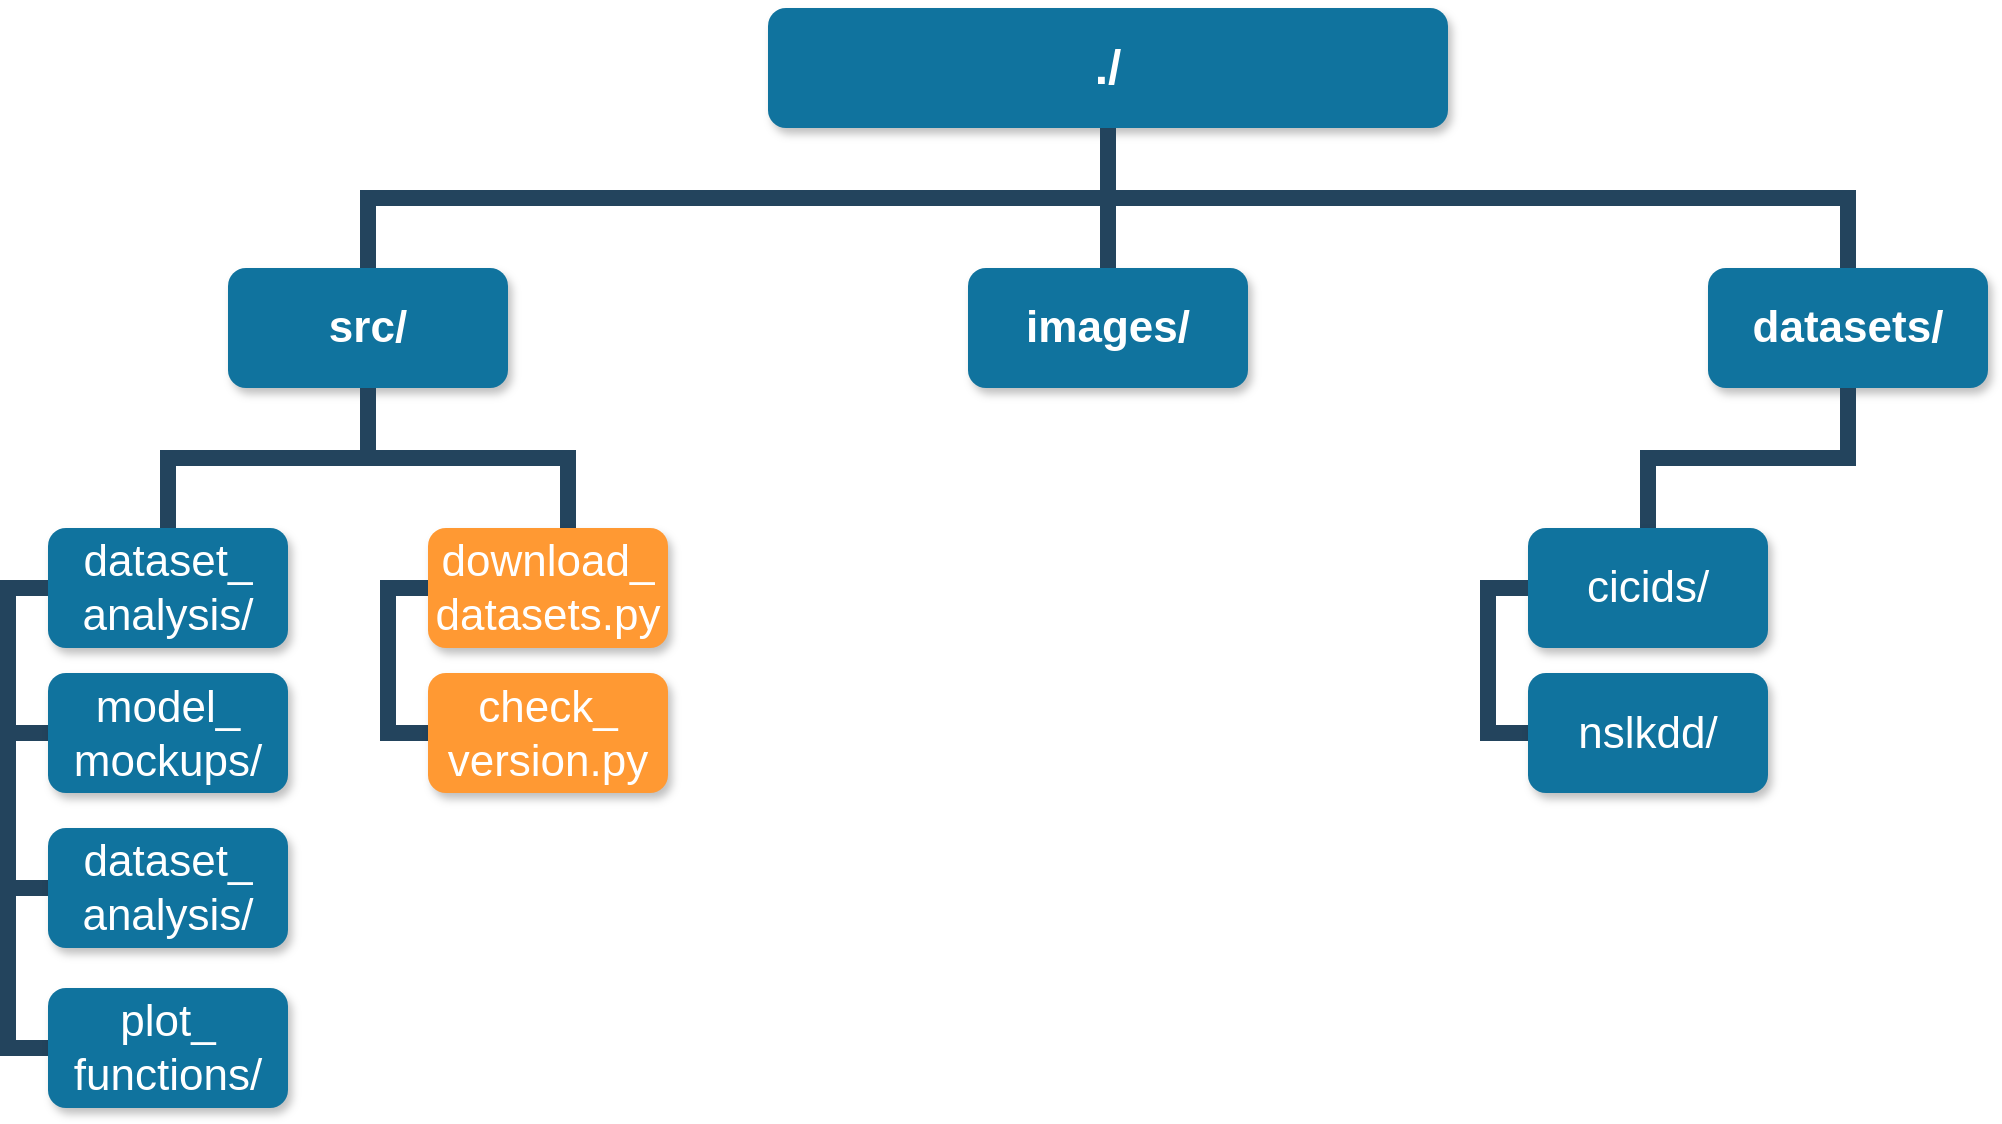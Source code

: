 <mxfile version="12.6.5" type="device"><diagram name="Page-1" id="64c3da0e-402f-94eb-ee01-a36477274f13"><mxGraphModel dx="1239" dy="771" grid="1" gridSize="10" guides="1" tooltips="1" connect="1" arrows="1" fold="1" page="1" pageScale="1" pageWidth="1169" pageHeight="826" background="#ffffff" math="0" shadow="0"><root><mxCell id="0"/><mxCell id="1" parent="0"/><mxCell id="m8iP9Wu81_z7oR5VRFYB-250" value="" style="group" vertex="1" connectable="0" parent="1"><mxGeometry x="10" y="10" width="990" height="550.0" as="geometry"/></mxCell><mxCell id="2" value="./" style="whiteSpace=wrap;rounded=1;shadow=1;fillColor=#10739E;strokeColor=none;fontColor=#FFFFFF;fontStyle=1;fontSize=24" parent="m8iP9Wu81_z7oR5VRFYB-250" vertex="1"><mxGeometry x="380" width="340" height="60" as="geometry"/></mxCell><mxCell id="4" value="src/" style="whiteSpace=wrap;rounded=1;fillColor=#10739E;strokeColor=none;shadow=1;fontColor=#FFFFFF;fontStyle=1;fontSize=22;" parent="m8iP9Wu81_z7oR5VRFYB-250" vertex="1"><mxGeometry x="110" y="130.0" width="140" height="60" as="geometry"/></mxCell><mxCell id="6" value="images/" style="whiteSpace=wrap;rounded=1;fillColor=#10739E;strokeColor=none;shadow=1;fontColor=#FFFFFF;fontStyle=1;fontSize=22;" parent="m8iP9Wu81_z7oR5VRFYB-250" vertex="1"><mxGeometry x="480" y="130.0" width="140" height="60" as="geometry"/></mxCell><mxCell id="7" value="datasets/" style="whiteSpace=wrap;rounded=1;fillColor=#10739E;strokeColor=none;shadow=1;fontColor=#FFFFFF;fontStyle=1;fontSize=22;" parent="m8iP9Wu81_z7oR5VRFYB-250" vertex="1"><mxGeometry x="850" y="130.0" width="140" height="60" as="geometry"/></mxCell><mxCell id="43" value="dataset_&#10;analysis/" style="whiteSpace=wrap;rounded=1;fillColor=#10739E;strokeColor=none;shadow=1;fontColor=#FFFFFF;fontSize=22;" parent="m8iP9Wu81_z7oR5VRFYB-250" vertex="1"><mxGeometry x="20.0" y="260.0" width="120" height="60" as="geometry"/></mxCell><mxCell id="116" value="" style="edgeStyle=elbowEdgeStyle;elbow=vertical;rounded=0;fontColor=#000000;endArrow=none;endFill=0;strokeWidth=8;strokeColor=#23445D;" parent="m8iP9Wu81_z7oR5VRFYB-250" source="4" target="43" edge="1"><mxGeometry width="100" height="100" relative="1" as="geometry"><mxPoint x="-180" y="200.0" as="sourcePoint"/><mxPoint x="-280" y="270" as="targetPoint"/></mxGeometry></mxCell><mxCell id="117" value="" style="edgeStyle=elbowEdgeStyle;elbow=vertical;rounded=0;fontColor=#000000;endArrow=none;endFill=0;strokeWidth=8;strokeColor=#23445D;" parent="m8iP9Wu81_z7oR5VRFYB-250" source="4" edge="1"><mxGeometry width="100" height="100" relative="1" as="geometry"><mxPoint x="-180" y="200.0" as="sourcePoint"/><mxPoint x="280.0" y="260.0" as="targetPoint"/></mxGeometry></mxCell><mxCell id="118" value="" style="edgeStyle=elbowEdgeStyle;elbow=horizontal;rounded=0;fontColor=#000000;endArrow=none;endFill=0;strokeWidth=8;strokeColor=#23445D;entryX=0;entryY=0.5;entryDx=0;entryDy=0;" parent="m8iP9Wu81_z7oR5VRFYB-250" source="43" target="m8iP9Wu81_z7oR5VRFYB-237" edge="1"><mxGeometry width="100" height="100" relative="1" as="geometry"><mxPoint y="290.0" as="sourcePoint"/><mxPoint x="20" y="390" as="targetPoint"/><Array as="points"><mxPoint y="330"/><mxPoint y="340"/></Array></mxGeometry></mxCell><mxCell id="119" value="" style="edgeStyle=elbowEdgeStyle;elbow=horizontal;rounded=0;fontColor=#000000;endArrow=none;endFill=0;strokeWidth=8;strokeColor=#23445D;entryX=0;entryY=0.5;entryDx=0;entryDy=0;" parent="m8iP9Wu81_z7oR5VRFYB-250" source="43" target="m8iP9Wu81_z7oR5VRFYB-238" edge="1"><mxGeometry width="100" height="100" relative="1" as="geometry"><mxPoint x="10" y="290" as="sourcePoint"/><mxPoint x="20" y="470" as="targetPoint"/><Array as="points"><mxPoint y="380"/></Array></mxGeometry></mxCell><mxCell id="122" value="" style="edgeStyle=elbowEdgeStyle;elbow=horizontal;rounded=0;fontColor=#000000;endArrow=none;endFill=0;strokeWidth=8;strokeColor=#23445D;entryX=0;entryY=0.5;entryDx=0;entryDy=0;" parent="m8iP9Wu81_z7oR5VRFYB-250" source="43" target="m8iP9Wu81_z7oR5VRFYB-239" edge="1"><mxGeometry width="100" height="100" relative="1" as="geometry"><mxPoint x="10" y="290" as="sourcePoint"/><mxPoint x="20" y="550" as="targetPoint"/><Array as="points"><mxPoint y="430"/></Array></mxGeometry></mxCell><mxCell id="223" value="" style="edgeStyle=elbowEdgeStyle;elbow=vertical;rounded=0;fontColor=#000000;endArrow=none;endFill=0;strokeWidth=8;strokeColor=#23445D;" parent="m8iP9Wu81_z7oR5VRFYB-250" source="7" edge="1"><mxGeometry width="100" height="100" relative="1" as="geometry"><mxPoint x="920" y="260" as="sourcePoint"/><mxPoint x="820" y="260.0" as="targetPoint"/></mxGeometry></mxCell><mxCell id="230" value="" style="edgeStyle=elbowEdgeStyle;elbow=vertical;rounded=0;fontColor=#000000;endArrow=none;endFill=0;strokeWidth=8;strokeColor=#23445D;" parent="m8iP9Wu81_z7oR5VRFYB-250" source="2" target="4" edge="1"><mxGeometry width="100" height="100" relative="1" as="geometry"><mxPoint x="-70" y="100" as="sourcePoint"/><mxPoint x="30" as="targetPoint"/></mxGeometry></mxCell><mxCell id="231" value="" style="edgeStyle=elbowEdgeStyle;elbow=vertical;rounded=0;fontColor=#000000;endArrow=none;endFill=0;strokeWidth=8;strokeColor=#23445D;" parent="m8iP9Wu81_z7oR5VRFYB-250" source="2" target="6" edge="1"><mxGeometry width="100" height="100" relative="1" as="geometry"><mxPoint x="-60" y="110" as="sourcePoint"/><mxPoint x="40" y="10" as="targetPoint"/></mxGeometry></mxCell><mxCell id="232" value="" style="edgeStyle=elbowEdgeStyle;elbow=vertical;rounded=0;fontColor=#000000;endArrow=none;endFill=0;strokeWidth=8;strokeColor=#23445D;" parent="m8iP9Wu81_z7oR5VRFYB-250" source="2" target="7" edge="1"><mxGeometry width="100" height="100" relative="1" as="geometry"><mxPoint x="-50" y="120" as="sourcePoint"/><mxPoint x="50" y="20" as="targetPoint"/></mxGeometry></mxCell><mxCell id="m8iP9Wu81_z7oR5VRFYB-237" value="model_&#10;mockups/" style="whiteSpace=wrap;rounded=1;fillColor=#10739E;strokeColor=none;shadow=1;fontColor=#FFFFFF;fontSize=22;" vertex="1" parent="m8iP9Wu81_z7oR5VRFYB-250"><mxGeometry x="20.0" y="332.5" width="120" height="60" as="geometry"/></mxCell><mxCell id="m8iP9Wu81_z7oR5VRFYB-238" value="dataset_&#10;analysis/" style="whiteSpace=wrap;rounded=1;fillColor=#10739E;strokeColor=none;shadow=1;fontColor=#FFFFFF;fontSize=22;" vertex="1" parent="m8iP9Wu81_z7oR5VRFYB-250"><mxGeometry x="20.0" y="410.0" width="120" height="60" as="geometry"/></mxCell><mxCell id="m8iP9Wu81_z7oR5VRFYB-239" value="plot_&#10;functions/" style="whiteSpace=wrap;rounded=1;fillColor=#10739E;strokeColor=none;shadow=1;fontColor=#FFFFFF;fontSize=22;" vertex="1" parent="m8iP9Wu81_z7oR5VRFYB-250"><mxGeometry x="20.0" y="490.0" width="120" height="60" as="geometry"/></mxCell><mxCell id="m8iP9Wu81_z7oR5VRFYB-240" value="download_&#10;datasets.py" style="whiteSpace=wrap;rounded=1;fillColor=#FF9933;strokeColor=none;shadow=1;fontColor=#FFFFFF;fontSize=22;" vertex="1" parent="m8iP9Wu81_z7oR5VRFYB-250"><mxGeometry x="210.0" y="260.0" width="120" height="60" as="geometry"/></mxCell><mxCell id="m8iP9Wu81_z7oR5VRFYB-241" value="" style="edgeStyle=elbowEdgeStyle;elbow=horizontal;rounded=0;fontColor=#000000;endArrow=none;endFill=0;strokeWidth=8;strokeColor=#23445D;entryX=0;entryY=0.5;entryDx=0;entryDy=0;" edge="1" parent="m8iP9Wu81_z7oR5VRFYB-250" source="m8iP9Wu81_z7oR5VRFYB-240" target="m8iP9Wu81_z7oR5VRFYB-244"><mxGeometry width="100" height="100" relative="1" as="geometry"><mxPoint x="190" y="290.0" as="sourcePoint"/><mxPoint x="210" y="390" as="targetPoint"/><Array as="points"><mxPoint x="190" y="330"/><mxPoint x="190" y="340"/></Array></mxGeometry></mxCell><mxCell id="m8iP9Wu81_z7oR5VRFYB-244" value="check_&#10;version.py" style="whiteSpace=wrap;rounded=1;fillColor=#FF9933;strokeColor=none;shadow=1;fontColor=#FFFFFF;fontSize=22;" vertex="1" parent="m8iP9Wu81_z7oR5VRFYB-250"><mxGeometry x="210.0" y="332.5" width="120" height="60" as="geometry"/></mxCell><mxCell id="m8iP9Wu81_z7oR5VRFYB-247" value="cicids/" style="whiteSpace=wrap;rounded=1;fillColor=#10739E;strokeColor=none;shadow=1;fontColor=#FFFFFF;fontSize=22;" vertex="1" parent="m8iP9Wu81_z7oR5VRFYB-250"><mxGeometry x="760.0" y="260.0" width="120" height="60" as="geometry"/></mxCell><mxCell id="m8iP9Wu81_z7oR5VRFYB-248" value="" style="edgeStyle=elbowEdgeStyle;elbow=horizontal;rounded=0;fontColor=#000000;endArrow=none;endFill=0;strokeWidth=8;strokeColor=#23445D;entryX=0;entryY=0.5;entryDx=0;entryDy=0;" edge="1" parent="m8iP9Wu81_z7oR5VRFYB-250" source="m8iP9Wu81_z7oR5VRFYB-247" target="m8iP9Wu81_z7oR5VRFYB-249"><mxGeometry width="100" height="100" relative="1" as="geometry"><mxPoint x="740" y="290.0" as="sourcePoint"/><mxPoint x="760" y="390" as="targetPoint"/><Array as="points"><mxPoint x="740" y="330"/><mxPoint x="740" y="340"/></Array></mxGeometry></mxCell><mxCell id="m8iP9Wu81_z7oR5VRFYB-249" value="nslkdd/" style="whiteSpace=wrap;rounded=1;fillColor=#10739E;strokeColor=none;shadow=1;fontColor=#FFFFFF;fontSize=22;" vertex="1" parent="m8iP9Wu81_z7oR5VRFYB-250"><mxGeometry x="760.0" y="332.5" width="120" height="60" as="geometry"/></mxCell></root></mxGraphModel></diagram></mxfile>